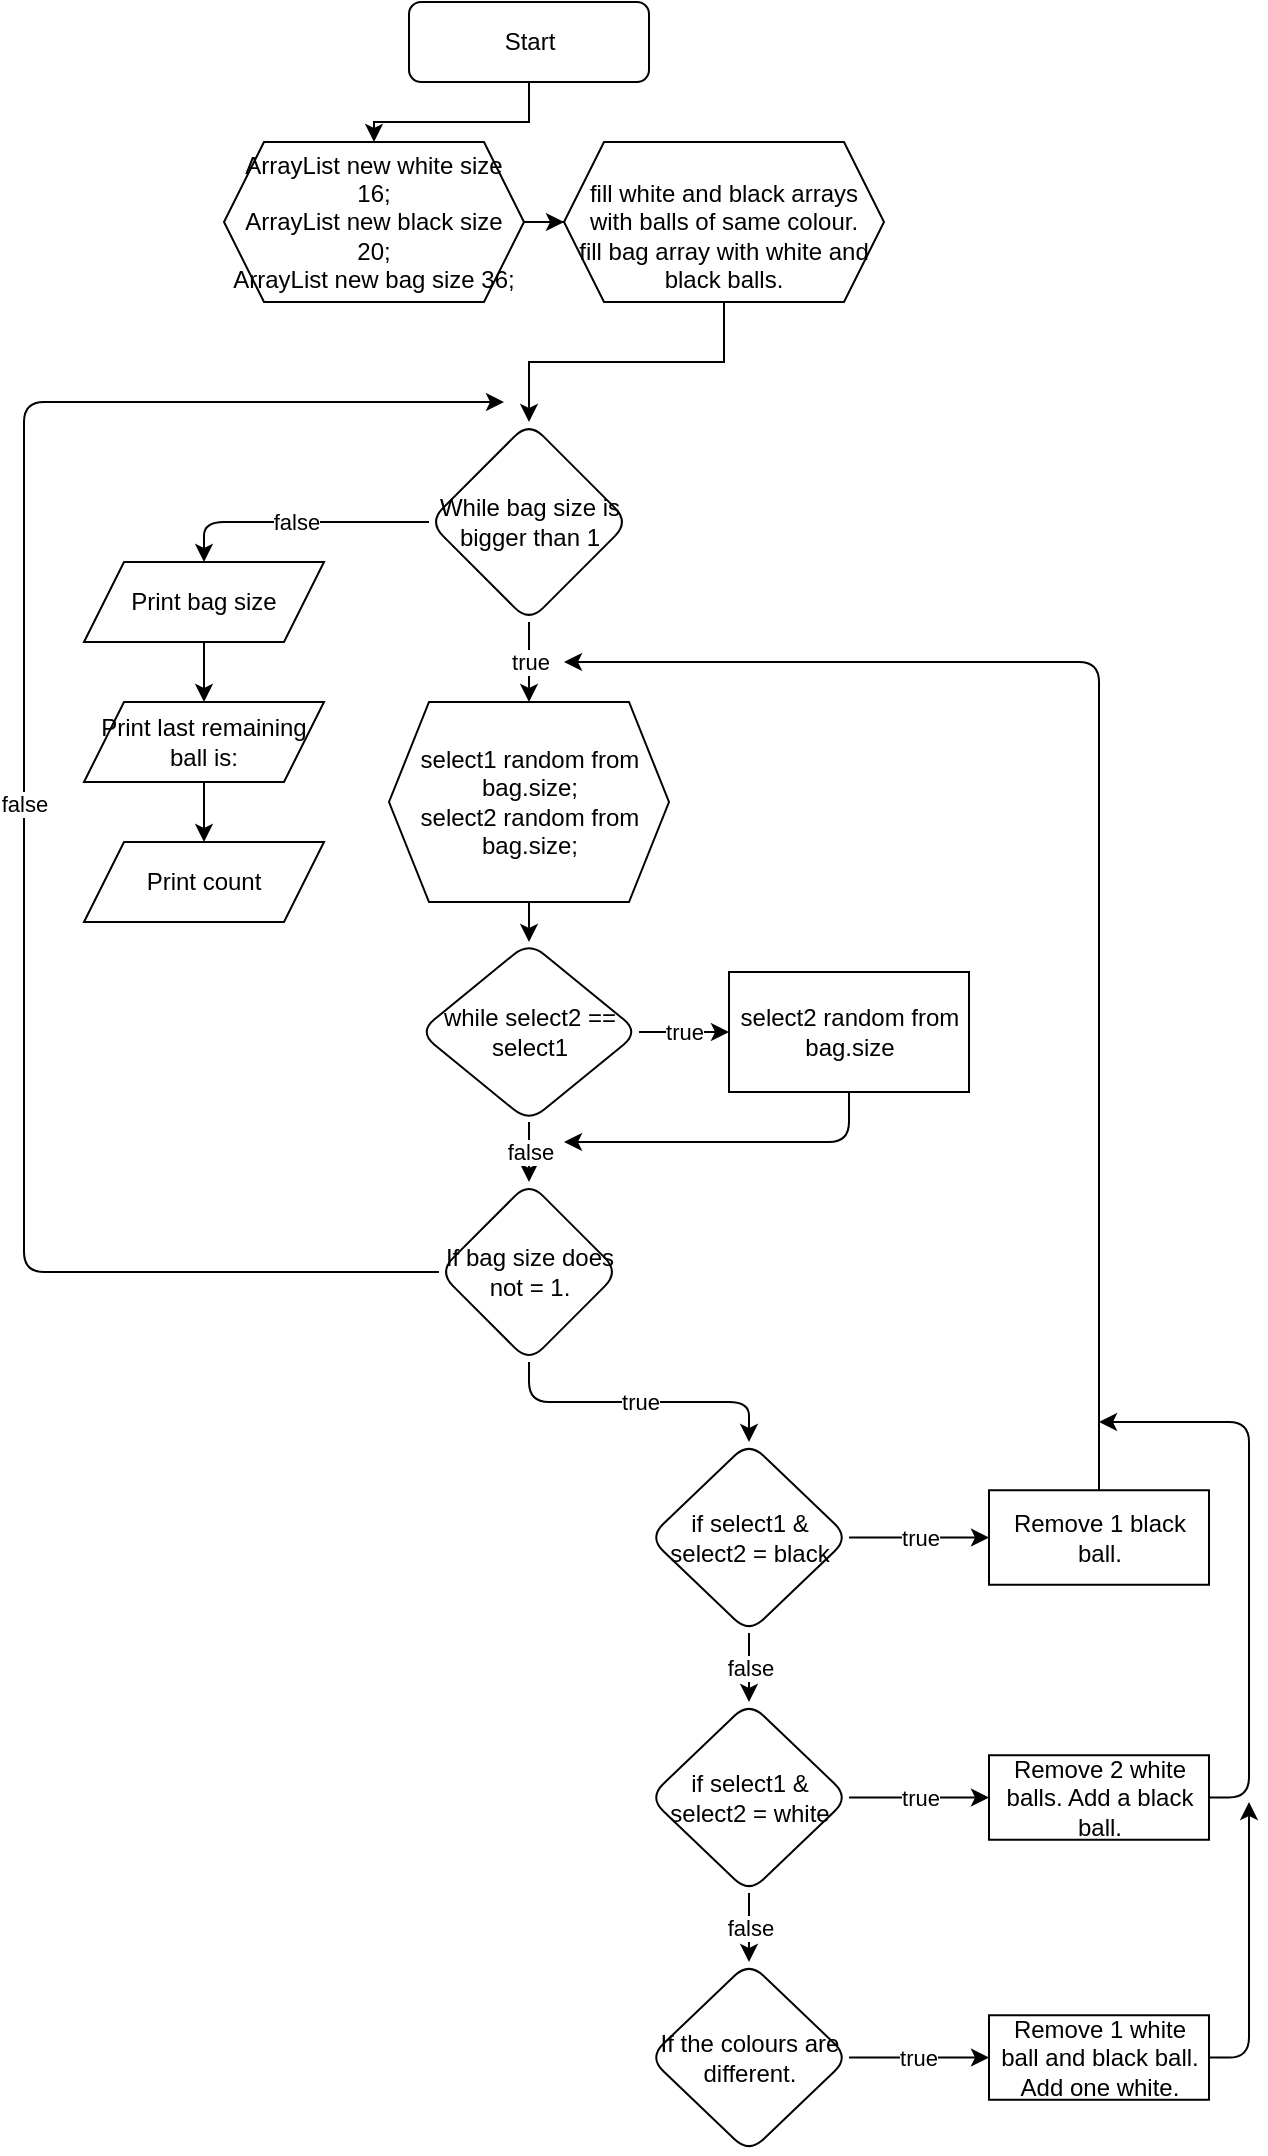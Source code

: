 <mxfile version="13.9.9" type="github">
  <diagram id="bgkW2lqaMROe556IBYIa" name="Page-1">
    <mxGraphModel dx="1089" dy="739" grid="1" gridSize="10" guides="1" tooltips="1" connect="1" arrows="1" fold="1" page="1" pageScale="1" pageWidth="827" pageHeight="1169" math="0" shadow="0">
      <root>
        <mxCell id="0" />
        <mxCell id="1" parent="0" />
        <mxCell id="6nYO80QD4L5rVwFp7ds1-3" value="" style="edgeStyle=orthogonalEdgeStyle;rounded=0;orthogonalLoop=1;jettySize=auto;html=1;" parent="1" source="6nYO80QD4L5rVwFp7ds1-1" target="6nYO80QD4L5rVwFp7ds1-2" edge="1">
          <mxGeometry relative="1" as="geometry" />
        </mxCell>
        <mxCell id="6nYO80QD4L5rVwFp7ds1-1" value="Start" style="rounded=1;whiteSpace=wrap;html=1;glass=0;" parent="1" vertex="1">
          <mxGeometry x="262.5" y="10" width="120" height="40" as="geometry" />
        </mxCell>
        <mxCell id="6nYO80QD4L5rVwFp7ds1-5" value="" style="edgeStyle=orthogonalEdgeStyle;rounded=0;orthogonalLoop=1;jettySize=auto;html=1;exitX=0.5;exitY=1;exitDx=0;exitDy=0;" parent="1" source="rNPBaIKNhGoAXlA6VHKa-1" target="6nYO80QD4L5rVwFp7ds1-4" edge="1">
          <mxGeometry relative="1" as="geometry" />
        </mxCell>
        <mxCell id="rNPBaIKNhGoAXlA6VHKa-2" style="edgeStyle=orthogonalEdgeStyle;rounded=0;orthogonalLoop=1;jettySize=auto;html=1;exitX=1;exitY=0.5;exitDx=0;exitDy=0;" edge="1" parent="1" source="6nYO80QD4L5rVwFp7ds1-2" target="rNPBaIKNhGoAXlA6VHKa-1">
          <mxGeometry relative="1" as="geometry" />
        </mxCell>
        <mxCell id="6nYO80QD4L5rVwFp7ds1-2" value="&lt;div&gt;ArrayList new white size 16;&lt;/div&gt;&lt;div&gt;ArrayList new black size 20;&lt;/div&gt;&lt;div&gt;ArrayList new bag size 36;&lt;/div&gt;" style="shape=hexagon;perimeter=hexagonPerimeter2;whiteSpace=wrap;html=1;fixedSize=1;" parent="1" vertex="1">
          <mxGeometry x="170" y="80" width="150" height="80" as="geometry" />
        </mxCell>
        <mxCell id="6nYO80QD4L5rVwFp7ds1-44" value="true" style="edgeStyle=orthogonalEdgeStyle;rounded=1;orthogonalLoop=1;jettySize=auto;html=1;" parent="1" source="6nYO80QD4L5rVwFp7ds1-4" target="6nYO80QD4L5rVwFp7ds1-8" edge="1">
          <mxGeometry relative="1" as="geometry" />
        </mxCell>
        <mxCell id="6nYO80QD4L5rVwFp7ds1-50" value="false" style="edgeStyle=orthogonalEdgeStyle;rounded=1;jumpStyle=none;jumpSize=16;orthogonalLoop=1;jettySize=auto;html=1;exitX=0;exitY=0.5;exitDx=0;exitDy=0;entryX=0.5;entryY=0;entryDx=0;entryDy=0;" parent="1" source="6nYO80QD4L5rVwFp7ds1-4" target="6nYO80QD4L5rVwFp7ds1-51" edge="1">
          <mxGeometry relative="1" as="geometry">
            <mxPoint x="160" y="290" as="targetPoint" />
            <Array as="points">
              <mxPoint x="160" y="270" />
            </Array>
          </mxGeometry>
        </mxCell>
        <mxCell id="6nYO80QD4L5rVwFp7ds1-4" value="While bag size is bigger than 1" style="rhombus;whiteSpace=wrap;html=1;rounded=1;" parent="1" vertex="1">
          <mxGeometry x="272.5" y="220" width="100" height="100" as="geometry" />
        </mxCell>
        <mxCell id="6nYO80QD4L5rVwFp7ds1-36" value="" style="edgeStyle=orthogonalEdgeStyle;rounded=1;orthogonalLoop=1;jettySize=auto;html=1;" parent="1" source="6nYO80QD4L5rVwFp7ds1-8" target="6nYO80QD4L5rVwFp7ds1-35" edge="1">
          <mxGeometry relative="1" as="geometry" />
        </mxCell>
        <mxCell id="6nYO80QD4L5rVwFp7ds1-8" value="&lt;div&gt;select1 random from bag.size;&lt;/div&gt;&lt;div&gt;select2 random from bag.size;&lt;br&gt;&lt;/div&gt;" style="shape=hexagon;perimeter=hexagonPerimeter2;whiteSpace=wrap;html=1;fixedSize=1;" parent="1" vertex="1">
          <mxGeometry x="252.5" y="360" width="140" height="100" as="geometry" />
        </mxCell>
        <mxCell id="6nYO80QD4L5rVwFp7ds1-13" value="true" style="edgeStyle=orthogonalEdgeStyle;rounded=1;orthogonalLoop=1;jettySize=auto;html=1;exitX=0.5;exitY=1;exitDx=0;exitDy=0;" parent="1" source="6nYO80QD4L5rVwFp7ds1-10" target="6nYO80QD4L5rVwFp7ds1-12" edge="1">
          <mxGeometry relative="1" as="geometry">
            <mxPoint x="337.5" y="700" as="sourcePoint" />
          </mxGeometry>
        </mxCell>
        <mxCell id="6nYO80QD4L5rVwFp7ds1-56" value="false" style="edgeStyle=orthogonalEdgeStyle;rounded=1;jumpStyle=none;jumpSize=16;orthogonalLoop=1;jettySize=auto;html=1;exitX=0;exitY=0.5;exitDx=0;exitDy=0;" parent="1" source="6nYO80QD4L5rVwFp7ds1-10" edge="1">
          <mxGeometry relative="1" as="geometry">
            <mxPoint x="310" y="210" as="targetPoint" />
            <Array as="points">
              <mxPoint x="70" y="645" />
              <mxPoint x="70" y="210" />
            </Array>
          </mxGeometry>
        </mxCell>
        <mxCell id="6nYO80QD4L5rVwFp7ds1-10" value="If bag size does not = 1." style="rhombus;whiteSpace=wrap;html=1;rounded=1;" parent="1" vertex="1">
          <mxGeometry x="277.5" y="600" width="90" height="90" as="geometry" />
        </mxCell>
        <mxCell id="6nYO80QD4L5rVwFp7ds1-15" value="true" style="edgeStyle=orthogonalEdgeStyle;rounded=0;orthogonalLoop=1;jettySize=auto;html=1;" parent="1" source="6nYO80QD4L5rVwFp7ds1-12" target="6nYO80QD4L5rVwFp7ds1-14" edge="1">
          <mxGeometry relative="1" as="geometry" />
        </mxCell>
        <mxCell id="6nYO80QD4L5rVwFp7ds1-17" value="false" style="edgeStyle=orthogonalEdgeStyle;rounded=0;orthogonalLoop=1;jettySize=auto;html=1;" parent="1" source="6nYO80QD4L5rVwFp7ds1-12" target="6nYO80QD4L5rVwFp7ds1-16" edge="1">
          <mxGeometry relative="1" as="geometry" />
        </mxCell>
        <mxCell id="6nYO80QD4L5rVwFp7ds1-12" value="if select1 &amp;amp; select2 = black" style="rhombus;whiteSpace=wrap;html=1;rounded=1;" parent="1" vertex="1">
          <mxGeometry x="382.5" y="730" width="100" height="95.5" as="geometry" />
        </mxCell>
        <mxCell id="6nYO80QD4L5rVwFp7ds1-41" style="edgeStyle=orthogonalEdgeStyle;rounded=1;orthogonalLoop=1;jettySize=auto;html=1;exitX=0.5;exitY=0;exitDx=0;exitDy=0;" parent="1" source="6nYO80QD4L5rVwFp7ds1-14" edge="1">
          <mxGeometry relative="1" as="geometry">
            <mxPoint x="340" y="340" as="targetPoint" />
            <Array as="points">
              <mxPoint x="608" y="340" />
            </Array>
          </mxGeometry>
        </mxCell>
        <mxCell id="6nYO80QD4L5rVwFp7ds1-14" value="Remove 1 black ball." style="whiteSpace=wrap;html=1;" parent="1" vertex="1">
          <mxGeometry x="552.5" y="754.13" width="110" height="47.25" as="geometry" />
        </mxCell>
        <mxCell id="6nYO80QD4L5rVwFp7ds1-19" value="true" style="edgeStyle=orthogonalEdgeStyle;rounded=0;orthogonalLoop=1;jettySize=auto;html=1;" parent="1" source="6nYO80QD4L5rVwFp7ds1-16" target="6nYO80QD4L5rVwFp7ds1-18" edge="1">
          <mxGeometry relative="1" as="geometry" />
        </mxCell>
        <mxCell id="6nYO80QD4L5rVwFp7ds1-21" value="&lt;div&gt;false&lt;/div&gt;" style="edgeStyle=orthogonalEdgeStyle;rounded=0;orthogonalLoop=1;jettySize=auto;html=1;entryX=0.5;entryY=0;entryDx=0;entryDy=0;" parent="1" source="6nYO80QD4L5rVwFp7ds1-16" target="6nYO80QD4L5rVwFp7ds1-28" edge="1">
          <mxGeometry relative="1" as="geometry">
            <mxPoint x="432.5" y="978.87" as="targetPoint" />
          </mxGeometry>
        </mxCell>
        <mxCell id="6nYO80QD4L5rVwFp7ds1-16" value="if select1 &amp;amp; select2 = white" style="rhombus;whiteSpace=wrap;html=1;rounded=1;" parent="1" vertex="1">
          <mxGeometry x="382.5" y="860" width="100" height="95.5" as="geometry" />
        </mxCell>
        <mxCell id="6nYO80QD4L5rVwFp7ds1-42" style="edgeStyle=orthogonalEdgeStyle;rounded=1;orthogonalLoop=1;jettySize=auto;html=1;exitX=1;exitY=0.5;exitDx=0;exitDy=0;" parent="1" source="6nYO80QD4L5rVwFp7ds1-18" edge="1">
          <mxGeometry relative="1" as="geometry">
            <mxPoint x="607.5" y="720" as="targetPoint" />
            <Array as="points">
              <mxPoint x="682.5" y="908" />
              <mxPoint x="682.5" y="720" />
            </Array>
          </mxGeometry>
        </mxCell>
        <mxCell id="6nYO80QD4L5rVwFp7ds1-18" value="Remove 2 white balls. Add a black ball." style="whiteSpace=wrap;html=1;" parent="1" vertex="1">
          <mxGeometry x="552.5" y="886.62" width="110" height="42.25" as="geometry" />
        </mxCell>
        <mxCell id="6nYO80QD4L5rVwFp7ds1-25" value="true" style="edgeStyle=orthogonalEdgeStyle;rounded=0;orthogonalLoop=1;jettySize=auto;html=1;exitX=1;exitY=0.5;exitDx=0;exitDy=0;" parent="1" source="6nYO80QD4L5rVwFp7ds1-28" target="6nYO80QD4L5rVwFp7ds1-24" edge="1">
          <mxGeometry relative="1" as="geometry">
            <mxPoint x="492.476" y="1037.394" as="sourcePoint" />
            <Array as="points" />
          </mxGeometry>
        </mxCell>
        <mxCell id="6nYO80QD4L5rVwFp7ds1-43" style="edgeStyle=orthogonalEdgeStyle;rounded=1;orthogonalLoop=1;jettySize=auto;html=1;exitX=1;exitY=0.5;exitDx=0;exitDy=0;" parent="1" source="6nYO80QD4L5rVwFp7ds1-24" edge="1">
          <mxGeometry relative="1" as="geometry">
            <mxPoint x="682.5" y="910" as="targetPoint" />
            <Array as="points">
              <mxPoint x="682.5" y="1038" />
              <mxPoint x="682.5" y="910" />
            </Array>
          </mxGeometry>
        </mxCell>
        <mxCell id="6nYO80QD4L5rVwFp7ds1-24" value="&lt;div&gt;Remove 1 white ball and black ball.&lt;/div&gt;&lt;div&gt;Add one white.&lt;br&gt;&lt;/div&gt;" style="whiteSpace=wrap;html=1;" parent="1" vertex="1">
          <mxGeometry x="552.5" y="1016.63" width="110" height="42.25" as="geometry" />
        </mxCell>
        <mxCell id="6nYO80QD4L5rVwFp7ds1-28" value="If the colours are different." style="rhombus;whiteSpace=wrap;html=1;rounded=1;" parent="1" vertex="1">
          <mxGeometry x="382.5" y="990" width="100" height="95.5" as="geometry" />
        </mxCell>
        <mxCell id="6nYO80QD4L5rVwFp7ds1-38" value="true" style="edgeStyle=orthogonalEdgeStyle;rounded=1;orthogonalLoop=1;jettySize=auto;html=1;" parent="1" source="6nYO80QD4L5rVwFp7ds1-35" target="6nYO80QD4L5rVwFp7ds1-37" edge="1">
          <mxGeometry relative="1" as="geometry" />
        </mxCell>
        <mxCell id="6nYO80QD4L5rVwFp7ds1-40" value="false" style="edgeStyle=orthogonalEdgeStyle;rounded=1;orthogonalLoop=1;jettySize=auto;html=1;exitX=0.5;exitY=1;exitDx=0;exitDy=0;" parent="1" source="6nYO80QD4L5rVwFp7ds1-35" target="6nYO80QD4L5rVwFp7ds1-10" edge="1">
          <mxGeometry relative="1" as="geometry">
            <mxPoint x="322.5" y="580" as="sourcePoint" />
          </mxGeometry>
        </mxCell>
        <mxCell id="6nYO80QD4L5rVwFp7ds1-35" value="while select2 == select1 " style="rhombus;whiteSpace=wrap;html=1;rounded=1;" parent="1" vertex="1">
          <mxGeometry x="267.5" y="480" width="110" height="90" as="geometry" />
        </mxCell>
        <mxCell id="6nYO80QD4L5rVwFp7ds1-39" style="edgeStyle=orthogonalEdgeStyle;rounded=1;orthogonalLoop=1;jettySize=auto;html=1;exitX=0.5;exitY=1;exitDx=0;exitDy=0;" parent="1" source="6nYO80QD4L5rVwFp7ds1-37" edge="1">
          <mxGeometry relative="1" as="geometry">
            <mxPoint x="340" y="580" as="targetPoint" />
            <Array as="points">
              <mxPoint x="483" y="580" />
              <mxPoint x="340" y="580" />
            </Array>
          </mxGeometry>
        </mxCell>
        <mxCell id="6nYO80QD4L5rVwFp7ds1-37" value="select2 random from bag.size" style="whiteSpace=wrap;html=1;" parent="1" vertex="1">
          <mxGeometry x="422.5" y="495" width="120" height="60" as="geometry" />
        </mxCell>
        <mxCell id="6nYO80QD4L5rVwFp7ds1-53" value="" style="edgeStyle=orthogonalEdgeStyle;rounded=1;jumpStyle=none;jumpSize=16;orthogonalLoop=1;jettySize=auto;html=1;" parent="1" source="6nYO80QD4L5rVwFp7ds1-51" target="6nYO80QD4L5rVwFp7ds1-52" edge="1">
          <mxGeometry relative="1" as="geometry" />
        </mxCell>
        <mxCell id="6nYO80QD4L5rVwFp7ds1-51" value="Print bag size" style="shape=parallelogram;perimeter=parallelogramPerimeter;whiteSpace=wrap;html=1;fixedSize=1;" parent="1" vertex="1">
          <mxGeometry x="100" y="290" width="120" height="40" as="geometry" />
        </mxCell>
        <mxCell id="6nYO80QD4L5rVwFp7ds1-55" value="" style="edgeStyle=orthogonalEdgeStyle;rounded=1;jumpStyle=none;jumpSize=16;orthogonalLoop=1;jettySize=auto;html=1;" parent="1" source="6nYO80QD4L5rVwFp7ds1-52" target="6nYO80QD4L5rVwFp7ds1-54" edge="1">
          <mxGeometry relative="1" as="geometry" />
        </mxCell>
        <mxCell id="6nYO80QD4L5rVwFp7ds1-52" value="Print last remaining ball is:" style="shape=parallelogram;perimeter=parallelogramPerimeter;whiteSpace=wrap;html=1;fixedSize=1;" parent="1" vertex="1">
          <mxGeometry x="100" y="360" width="120" height="40" as="geometry" />
        </mxCell>
        <mxCell id="6nYO80QD4L5rVwFp7ds1-54" value="Print count" style="shape=parallelogram;perimeter=parallelogramPerimeter;whiteSpace=wrap;html=1;fixedSize=1;" parent="1" vertex="1">
          <mxGeometry x="100" y="430" width="120" height="40" as="geometry" />
        </mxCell>
        <mxCell id="rNPBaIKNhGoAXlA6VHKa-1" value="&lt;br&gt;&lt;div&gt;&lt;br&gt;&lt;/div&gt;&lt;div&gt;fill white and black arrays with balls of same colour.&lt;/div&gt;&lt;div&gt;fill bag array with white and black balls.&lt;/div&gt;&lt;br&gt;" style="shape=hexagon;perimeter=hexagonPerimeter2;whiteSpace=wrap;html=1;fixedSize=1;" vertex="1" parent="1">
          <mxGeometry x="340" y="80" width="160" height="80" as="geometry" />
        </mxCell>
      </root>
    </mxGraphModel>
  </diagram>
</mxfile>
